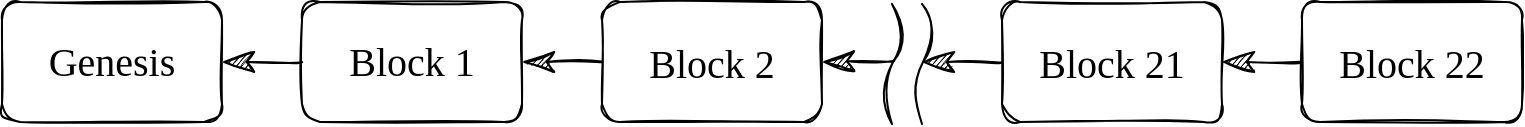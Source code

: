 <mxfile version="20.2.3" type="github" pages="5">
  <diagram id="f2ciFOSB5QWkLeRYvo7Q" name="block_chain">
    <mxGraphModel dx="2062" dy="1091" grid="1" gridSize="10" guides="1" tooltips="1" connect="1" arrows="1" fold="1" page="1" pageScale="1" pageWidth="850" pageHeight="1100" math="0" shadow="0">
      <root>
        <mxCell id="0" />
        <mxCell id="1" parent="0" />
        <mxCell id="VLHIMrBtYk3J3vSGHkTV-1" value="&lt;font data-font-src=&quot;https://fonts.googleapis.com/css?family=Gloria+Hallelujah&quot; face=&quot;Gloria Hallelujah&quot;&gt;Genesis&lt;/font&gt;" style="rounded=1;whiteSpace=wrap;html=1;sketch=1;hachureGap=4;fontFamily=Architects Daughter;fontSource=https%3A%2F%2Ffonts.googleapis.com%2Fcss%3Ffamily%3DArchitects%2BDaughter;fontSize=20;" parent="1" vertex="1">
          <mxGeometry x="40" y="80" width="110" height="60" as="geometry" />
        </mxCell>
        <mxCell id="VLHIMrBtYk3J3vSGHkTV-3" value="&lt;font data-font-src=&quot;https://fonts.googleapis.com/css?family=Gloria+Hallelujah&quot; face=&quot;Gloria Hallelujah&quot;&gt;Block 1&lt;/font&gt;" style="rounded=1;whiteSpace=wrap;html=1;sketch=1;hachureGap=4;fontFamily=Architects Daughter;fontSource=https%3A%2F%2Ffonts.googleapis.com%2Fcss%3Ffamily%3DArchitects%2BDaughter;fontSize=20;" parent="1" vertex="1">
          <mxGeometry x="190" y="80" width="110" height="60" as="geometry" />
        </mxCell>
        <mxCell id="VLHIMrBtYk3J3vSGHkTV-4" value="Block 2" style="rounded=1;whiteSpace=wrap;html=1;sketch=1;hachureGap=4;fontFamily=Gloria Hallelujah;fontSource=https%3A%2F%2Ffonts.googleapis.com%2Fcss%3Ffamily%3DGloria%2BHallelujah;fontSize=20;" parent="1" vertex="1">
          <mxGeometry x="340" y="80" width="110" height="60" as="geometry" />
        </mxCell>
        <mxCell id="VLHIMrBtYk3J3vSGHkTV-5" value="Block 21" style="rounded=1;whiteSpace=wrap;html=1;sketch=1;hachureGap=4;fontFamily=Gloria Hallelujah;fontSource=https%3A%2F%2Ffonts.googleapis.com%2Fcss%3Ffamily%3DGloria%2BHallelujah;fontSize=20;" parent="1" vertex="1">
          <mxGeometry x="540" y="80" width="110" height="60" as="geometry" />
        </mxCell>
        <mxCell id="VLHIMrBtYk3J3vSGHkTV-6" value="Block 22" style="rounded=1;whiteSpace=wrap;html=1;sketch=1;hachureGap=4;fontFamily=Gloria Hallelujah;fontSource=https%3A%2F%2Ffonts.googleapis.com%2Fcss%3Ffamily%3DGloria%2BHallelujah;fontSize=20;" parent="1" vertex="1">
          <mxGeometry x="690" y="80" width="110" height="60" as="geometry" />
        </mxCell>
        <mxCell id="VLHIMrBtYk3J3vSGHkTV-7" value="" style="endArrow=classicThin;html=1;sketch=1;hachureGap=2;fontFamily=Gloria Hallelujah;fontSource=https%3A%2F%2Ffonts.googleapis.com%2Fcss%3Ffamily%3DGloria%2BHallelujah;fontSize=16;startSize=14;endSize=14;sourcePerimeterSpacing=8;targetPerimeterSpacing=8;entryX=1;entryY=0.5;entryDx=0;entryDy=0;exitX=0;exitY=0.5;exitDx=0;exitDy=0;endFill=1;curved=1;strokeColor=default;metaEdit=0;disableMultiStroke=0;startFill=1;" parent="1" source="VLHIMrBtYk3J3vSGHkTV-3" target="VLHIMrBtYk3J3vSGHkTV-1" edge="1">
          <mxGeometry width="50" height="50" relative="1" as="geometry">
            <mxPoint x="400" y="590" as="sourcePoint" />
            <mxPoint x="450" y="540" as="targetPoint" />
          </mxGeometry>
        </mxCell>
        <mxCell id="NPRbbqzTrsGP8xS9bHB--1" value="" style="endArrow=classicThin;html=1;sketch=1;hachureGap=2;fontFamily=Gloria Hallelujah;fontSource=https%3A%2F%2Ffonts.googleapis.com%2Fcss%3Ffamily%3DGloria%2BHallelujah;fontSize=16;startSize=14;endSize=14;sourcePerimeterSpacing=8;targetPerimeterSpacing=8;entryX=1;entryY=0.5;entryDx=0;entryDy=0;exitX=0;exitY=0.5;exitDx=0;exitDy=0;endFill=1;curved=1;strokeColor=default;metaEdit=0;disableMultiStroke=0;startFill=1;" parent="1" source="VLHIMrBtYk3J3vSGHkTV-4" target="VLHIMrBtYk3J3vSGHkTV-3" edge="1">
          <mxGeometry width="50" height="50" relative="1" as="geometry">
            <mxPoint x="200" y="120" as="sourcePoint" />
            <mxPoint x="160" y="120" as="targetPoint" />
          </mxGeometry>
        </mxCell>
        <mxCell id="NPRbbqzTrsGP8xS9bHB--2" value="" style="endArrow=classicThin;html=1;sketch=1;hachureGap=2;fontFamily=Gloria Hallelujah;fontSource=https%3A%2F%2Ffonts.googleapis.com%2Fcss%3Ffamily%3DGloria%2BHallelujah;fontSize=16;startSize=14;endSize=14;sourcePerimeterSpacing=8;targetPerimeterSpacing=8;entryX=1;entryY=0.5;entryDx=0;entryDy=0;endFill=1;curved=1;strokeColor=default;metaEdit=0;disableMultiStroke=0;startFill=1;" parent="1" target="VLHIMrBtYk3J3vSGHkTV-4" edge="1">
          <mxGeometry width="50" height="50" relative="1" as="geometry">
            <mxPoint x="486" y="109" as="sourcePoint" />
            <mxPoint x="170" y="130" as="targetPoint" />
          </mxGeometry>
        </mxCell>
        <mxCell id="NPRbbqzTrsGP8xS9bHB--3" value="" style="endArrow=classicThin;html=1;sketch=1;hachureGap=2;fontFamily=Gloria Hallelujah;fontSource=https%3A%2F%2Ffonts.googleapis.com%2Fcss%3Ffamily%3DGloria%2BHallelujah;fontSize=16;startSize=14;endSize=14;sourcePerimeterSpacing=8;targetPerimeterSpacing=8;entryX=1;entryY=0.5;entryDx=0;entryDy=0;exitX=0;exitY=0.5;exitDx=0;exitDy=0;endFill=1;curved=1;strokeColor=default;metaEdit=0;disableMultiStroke=0;startFill=1;" parent="1" source="VLHIMrBtYk3J3vSGHkTV-6" target="VLHIMrBtYk3J3vSGHkTV-5" edge="1">
          <mxGeometry width="50" height="50" relative="1" as="geometry">
            <mxPoint x="220" y="140" as="sourcePoint" />
            <mxPoint x="180" y="140" as="targetPoint" />
          </mxGeometry>
        </mxCell>
        <mxCell id="NPRbbqzTrsGP8xS9bHB--4" value="" style="endArrow=classicThin;html=1;sketch=1;hachureGap=2;fontFamily=Gloria Hallelujah;fontSource=https%3A%2F%2Ffonts.googleapis.com%2Fcss%3Ffamily%3DGloria%2BHallelujah;fontSize=16;startSize=14;endSize=14;sourcePerimeterSpacing=8;targetPerimeterSpacing=8;endFill=1;curved=1;strokeColor=default;metaEdit=0;disableMultiStroke=0;startFill=1;exitX=0;exitY=0.5;exitDx=0;exitDy=0;" parent="1" source="VLHIMrBtYk3J3vSGHkTV-5" edge="1">
          <mxGeometry width="50" height="50" relative="1" as="geometry">
            <mxPoint x="490" y="120" as="sourcePoint" />
            <mxPoint x="500" y="110" as="targetPoint" />
          </mxGeometry>
        </mxCell>
        <mxCell id="NPRbbqzTrsGP8xS9bHB--8" value="" style="endArrow=none;html=1;sketch=1;hachureGap=4;jiggle=1;disableMultiStroke=0;fontFamily=Gloria Hallelujah;fontSource=https%3A%2F%2Ffonts.googleapis.com%2Fcss%3Ffamily%3DGloria%2BHallelujah;fontSize=16;sourcePerimeterSpacing=8;targetPerimeterSpacing=8;strokeColor=default;strokeWidth=1;curved=1;" parent="1" edge="1">
          <mxGeometry width="50" height="50" relative="1" as="geometry">
            <mxPoint x="485" y="141" as="sourcePoint" />
            <mxPoint x="485" y="81" as="targetPoint" />
            <Array as="points">
              <mxPoint x="478" y="125" />
              <mxPoint x="493" y="95" />
            </Array>
          </mxGeometry>
        </mxCell>
        <mxCell id="NPRbbqzTrsGP8xS9bHB--9" value="" style="endArrow=none;html=1;sketch=1;hachureGap=4;jiggle=1;disableMultiStroke=0;fontFamily=Gloria Hallelujah;fontSource=https%3A%2F%2Ffonts.googleapis.com%2Fcss%3Ffamily%3DGloria%2BHallelujah;fontSize=16;sourcePerimeterSpacing=8;targetPerimeterSpacing=8;strokeColor=default;strokeWidth=1;curved=1;" parent="1" edge="1">
          <mxGeometry width="50" height="50" relative="1" as="geometry">
            <mxPoint x="500" y="141" as="sourcePoint" />
            <mxPoint x="500" y="81" as="targetPoint" />
            <Array as="points">
              <mxPoint x="493" y="125" />
              <mxPoint x="508" y="95" />
            </Array>
          </mxGeometry>
        </mxCell>
      </root>
    </mxGraphModel>
  </diagram>
  <diagram id="1heqYugbOR7fx1SHDa8x" name="block_tree">
    <mxGraphModel dx="2062" dy="1091" grid="1" gridSize="10" guides="1" tooltips="1" connect="1" arrows="1" fold="1" page="1" pageScale="1" pageWidth="850" pageHeight="1100" math="0" shadow="0">
      <root>
        <mxCell id="0" />
        <mxCell id="1" parent="0" />
        <mxCell id="9dDPcx8fG81m2TWgUdLZ-1" value="&lt;font data-font-src=&quot;https://fonts.googleapis.com/css?family=Gloria+Hallelujah&quot; face=&quot;Gloria Hallelujah&quot;&gt;Block A&lt;br&gt;&lt;/font&gt;" style="rounded=1;whiteSpace=wrap;html=1;sketch=1;hachureGap=4;fontFamily=Architects Daughter;fontSource=https%3A%2F%2Ffonts.googleapis.com%2Fcss%3Ffamily%3DArchitects%2BDaughter;fontSize=20;" parent="1" vertex="1">
          <mxGeometry x="80" y="170" width="110" height="60" as="geometry" />
        </mxCell>
        <mxCell id="9dDPcx8fG81m2TWgUdLZ-2" value="&lt;font data-font-src=&quot;https://fonts.googleapis.com/css?family=Gloria+Hallelujah&quot; face=&quot;Gloria Hallelujah&quot;&gt;Block B&lt;br&gt;&lt;/font&gt;" style="rounded=1;whiteSpace=wrap;html=1;sketch=1;hachureGap=4;fontFamily=Architects Daughter;fontSource=https%3A%2F%2Ffonts.googleapis.com%2Fcss%3Ffamily%3DArchitects%2BDaughter;fontSize=20;" parent="1" vertex="1">
          <mxGeometry x="230" y="241" width="110" height="60" as="geometry" />
        </mxCell>
        <mxCell id="9dDPcx8fG81m2TWgUdLZ-3" value="&lt;font data-font-src=&quot;https://fonts.googleapis.com/css?family=Gloria+Hallelujah&quot; face=&quot;Gloria Hallelujah&quot;&gt;Block C&lt;/font&gt;" style="rounded=1;whiteSpace=wrap;html=1;sketch=1;hachureGap=4;fontFamily=Architects Daughter;fontSource=https%3A%2F%2Ffonts.googleapis.com%2Fcss%3Ffamily%3DArchitects%2BDaughter;fontSize=20;" parent="1" vertex="1">
          <mxGeometry x="380" y="110" width="110" height="60" as="geometry" />
        </mxCell>
        <mxCell id="9dDPcx8fG81m2TWgUdLZ-4" value="&lt;font data-font-src=&quot;https://fonts.googleapis.com/css?family=Gloria+Hallelujah&quot; face=&quot;Gloria Hallelujah&quot;&gt;Block D&lt;br&gt;&lt;/font&gt;" style="rounded=1;whiteSpace=wrap;html=1;sketch=1;hachureGap=4;fontFamily=Architects Daughter;fontSource=https%3A%2F%2Ffonts.googleapis.com%2Fcss%3Ffamily%3DArchitects%2BDaughter;fontSize=20;" parent="1" vertex="1">
          <mxGeometry x="530" y="200" width="110" height="60" as="geometry" />
        </mxCell>
        <mxCell id="9dDPcx8fG81m2TWgUdLZ-5" value="&lt;font data-font-src=&quot;https://fonts.googleapis.com/css?family=Gloria+Hallelujah&quot; face=&quot;Gloria Hallelujah&quot;&gt;Block E&lt;br&gt;&lt;/font&gt;" style="rounded=1;whiteSpace=wrap;html=1;sketch=1;hachureGap=4;fontFamily=Architects Daughter;fontSource=https%3A%2F%2Ffonts.googleapis.com%2Fcss%3Ffamily%3DArchitects%2BDaughter;fontSize=20;" parent="1" vertex="1">
          <mxGeometry x="680" y="290" width="110" height="60" as="geometry" />
        </mxCell>
        <mxCell id="nmfGZcjmUFGCk838QM5b-1" value="" style="endArrow=classicThin;html=1;sketch=1;hachureGap=2;fontFamily=Gloria Hallelujah;fontSource=https%3A%2F%2Ffonts.googleapis.com%2Fcss%3Ffamily%3DGloria%2BHallelujah;fontSize=16;startSize=14;endSize=14;sourcePerimeterSpacing=8;targetPerimeterSpacing=8;entryX=1;entryY=0.5;entryDx=0;entryDy=0;exitX=0;exitY=0.5;exitDx=0;exitDy=0;endFill=1;curved=1;strokeColor=default;metaEdit=0;disableMultiStroke=0;startFill=1;" parent="1" source="9dDPcx8fG81m2TWgUdLZ-3" target="9dDPcx8fG81m2TWgUdLZ-1" edge="1">
          <mxGeometry width="50" height="50" relative="1" as="geometry">
            <mxPoint x="190" y="110" as="sourcePoint" />
            <mxPoint x="150" y="110" as="targetPoint" />
          </mxGeometry>
        </mxCell>
        <mxCell id="nmfGZcjmUFGCk838QM5b-2" value="" style="endArrow=classicThin;html=1;sketch=1;hachureGap=2;fontFamily=Gloria Hallelujah;fontSource=https%3A%2F%2Ffonts.googleapis.com%2Fcss%3Ffamily%3DGloria%2BHallelujah;fontSize=16;startSize=14;endSize=14;sourcePerimeterSpacing=8;targetPerimeterSpacing=8;entryX=1;entryY=0.5;entryDx=0;entryDy=0;exitX=0;exitY=0.5;exitDx=0;exitDy=0;endFill=1;curved=1;strokeColor=default;metaEdit=0;disableMultiStroke=0;startFill=1;" parent="1" source="9dDPcx8fG81m2TWgUdLZ-2" target="9dDPcx8fG81m2TWgUdLZ-1" edge="1">
          <mxGeometry width="50" height="50" relative="1" as="geometry">
            <mxPoint x="390" y="150" as="sourcePoint" />
            <mxPoint x="200" y="210" as="targetPoint" />
          </mxGeometry>
        </mxCell>
        <mxCell id="nmfGZcjmUFGCk838QM5b-3" value="" style="endArrow=classicThin;html=1;sketch=1;hachureGap=2;fontFamily=Gloria Hallelujah;fontSource=https%3A%2F%2Ffonts.googleapis.com%2Fcss%3Ffamily%3DGloria%2BHallelujah;fontSize=16;startSize=14;endSize=14;sourcePerimeterSpacing=8;targetPerimeterSpacing=8;entryX=1;entryY=0.5;entryDx=0;entryDy=0;exitX=0;exitY=0.5;exitDx=0;exitDy=0;endFill=1;curved=1;strokeColor=default;metaEdit=0;disableMultiStroke=0;startFill=1;" parent="1" source="9dDPcx8fG81m2TWgUdLZ-4" target="9dDPcx8fG81m2TWgUdLZ-2" edge="1">
          <mxGeometry width="50" height="50" relative="1" as="geometry">
            <mxPoint x="240" y="281" as="sourcePoint" />
            <mxPoint x="200" y="210" as="targetPoint" />
          </mxGeometry>
        </mxCell>
        <mxCell id="nmfGZcjmUFGCk838QM5b-4" value="" style="endArrow=classicThin;html=1;sketch=1;hachureGap=2;fontFamily=Gloria Hallelujah;fontSource=https%3A%2F%2Ffonts.googleapis.com%2Fcss%3Ffamily%3DGloria%2BHallelujah;fontSize=16;startSize=14;endSize=14;sourcePerimeterSpacing=8;targetPerimeterSpacing=8;exitX=0;exitY=0.5;exitDx=0;exitDy=0;endFill=1;curved=1;strokeColor=default;metaEdit=0;disableMultiStroke=0;startFill=1;" parent="1" source="9dDPcx8fG81m2TWgUdLZ-5" edge="1">
          <mxGeometry width="50" height="50" relative="1" as="geometry">
            <mxPoint x="250" y="291" as="sourcePoint" />
            <mxPoint x="340" y="270" as="targetPoint" />
          </mxGeometry>
        </mxCell>
        <mxCell id="nmfGZcjmUFGCk838QM5b-5" value="&lt;font data-font-src=&quot;https://fonts.googleapis.com/css?family=Gloria+Hallelujah&quot; face=&quot;Gloria Hallelujah&quot;&gt;Block F&lt;br&gt;&lt;/font&gt;" style="rounded=1;whiteSpace=wrap;html=1;sketch=1;hachureGap=4;fontFamily=Architects Daughter;fontSource=https%3A%2F%2Ffonts.googleapis.com%2Fcss%3Ffamily%3DArchitects%2BDaughter;fontSize=20;" parent="1" vertex="1">
          <mxGeometry x="830" y="200" width="110" height="60" as="geometry" />
        </mxCell>
        <mxCell id="nmfGZcjmUFGCk838QM5b-6" value="" style="endArrow=classicThin;html=1;sketch=1;hachureGap=2;fontFamily=Gloria Hallelujah;fontSource=https%3A%2F%2Ffonts.googleapis.com%2Fcss%3Ffamily%3DGloria%2BHallelujah;fontSize=16;startSize=14;endSize=14;sourcePerimeterSpacing=8;targetPerimeterSpacing=8;entryX=1;entryY=0.5;entryDx=0;entryDy=0;exitX=0;exitY=0.5;exitDx=0;exitDy=0;endFill=1;curved=1;strokeColor=default;metaEdit=0;disableMultiStroke=0;startFill=1;" parent="1" source="nmfGZcjmUFGCk838QM5b-5" target="9dDPcx8fG81m2TWgUdLZ-4" edge="1">
          <mxGeometry width="50" height="50" relative="1" as="geometry">
            <mxPoint x="540" y="240" as="sourcePoint" />
            <mxPoint x="350" y="281" as="targetPoint" />
          </mxGeometry>
        </mxCell>
      </root>
    </mxGraphModel>
  </diagram>
  <diagram name="block_tree_resolved" id="tsNsh56INHrrU9oGqfnp">
    <mxGraphModel dx="2062" dy="1091" grid="1" gridSize="10" guides="1" tooltips="1" connect="1" arrows="1" fold="1" page="1" pageScale="1" pageWidth="850" pageHeight="1100" math="0" shadow="0">
      <root>
        <mxCell id="PgmLvf2wmEe-h0lJ6J2Q-0" />
        <mxCell id="PgmLvf2wmEe-h0lJ6J2Q-1" parent="PgmLvf2wmEe-h0lJ6J2Q-0" />
        <mxCell id="PgmLvf2wmEe-h0lJ6J2Q-2" value="&lt;font data-font-src=&quot;https://fonts.googleapis.com/css?family=Gloria+Hallelujah&quot; face=&quot;Gloria Hallelujah&quot;&gt;Block A&lt;br&gt;&lt;/font&gt;" style="rounded=1;whiteSpace=wrap;html=1;sketch=1;hachureGap=4;fontFamily=Architects Daughter;fontSource=https%3A%2F%2Ffonts.googleapis.com%2Fcss%3Ffamily%3DArchitects%2BDaughter;fontSize=20;fillColor=#000000;" parent="PgmLvf2wmEe-h0lJ6J2Q-1" vertex="1">
          <mxGeometry x="80" y="170" width="110" height="60" as="geometry" />
        </mxCell>
        <mxCell id="PgmLvf2wmEe-h0lJ6J2Q-3" value="&lt;font data-font-src=&quot;https://fonts.googleapis.com/css?family=Gloria+Hallelujah&quot; face=&quot;Gloria Hallelujah&quot;&gt;Block B&lt;br&gt;&lt;/font&gt;" style="rounded=1;whiteSpace=wrap;html=1;sketch=1;hachureGap=4;fontFamily=Architects Daughter;fontSource=https%3A%2F%2Ffonts.googleapis.com%2Fcss%3Ffamily%3DArchitects%2BDaughter;fontSize=20;fillColor=#000000;fillStyle=hachure;" parent="PgmLvf2wmEe-h0lJ6J2Q-1" vertex="1">
          <mxGeometry x="230" y="241" width="110" height="60" as="geometry" />
        </mxCell>
        <mxCell id="PgmLvf2wmEe-h0lJ6J2Q-4" value="&lt;font data-font-src=&quot;https://fonts.googleapis.com/css?family=Gloria+Hallelujah&quot; face=&quot;Gloria Hallelujah&quot;&gt;Block C&lt;/font&gt;" style="rounded=1;whiteSpace=wrap;html=1;sketch=1;hachureGap=4;fontFamily=Architects Daughter;fontSource=https%3A%2F%2Ffonts.googleapis.com%2Fcss%3Ffamily%3DArchitects%2BDaughter;fontSize=20;dashed=1;" parent="PgmLvf2wmEe-h0lJ6J2Q-1" vertex="1">
          <mxGeometry x="380" y="110" width="110" height="60" as="geometry" />
        </mxCell>
        <mxCell id="PgmLvf2wmEe-h0lJ6J2Q-5" value="&lt;font data-font-src=&quot;https://fonts.googleapis.com/css?family=Gloria+Hallelujah&quot; face=&quot;Gloria Hallelujah&quot;&gt;Block D&lt;br&gt;&lt;/font&gt;" style="rounded=1;whiteSpace=wrap;html=1;sketch=1;hachureGap=4;fontFamily=Architects Daughter;fontSource=https%3A%2F%2Ffonts.googleapis.com%2Fcss%3Ffamily%3DArchitects%2BDaughter;fontSize=20;fillColor=#000000;fillStyle=hachure;" parent="PgmLvf2wmEe-h0lJ6J2Q-1" vertex="1">
          <mxGeometry x="530" y="200" width="110" height="60" as="geometry" />
        </mxCell>
        <mxCell id="PgmLvf2wmEe-h0lJ6J2Q-6" value="&lt;font data-font-src=&quot;https://fonts.googleapis.com/css?family=Gloria+Hallelujah&quot; face=&quot;Gloria Hallelujah&quot;&gt;Block E&lt;br&gt;&lt;/font&gt;" style="rounded=1;whiteSpace=wrap;html=1;sketch=1;hachureGap=4;fontFamily=Architects Daughter;fontSource=https%3A%2F%2Ffonts.googleapis.com%2Fcss%3Ffamily%3DArchitects%2BDaughter;fontSize=20;dashed=1;" parent="PgmLvf2wmEe-h0lJ6J2Q-1" vertex="1">
          <mxGeometry x="680" y="290" width="110" height="60" as="geometry" />
        </mxCell>
        <mxCell id="PgmLvf2wmEe-h0lJ6J2Q-7" value="" style="endArrow=classicThin;html=1;sketch=1;hachureGap=2;fontFamily=Gloria Hallelujah;fontSource=https%3A%2F%2Ffonts.googleapis.com%2Fcss%3Ffamily%3DGloria%2BHallelujah;fontSize=16;startSize=14;endSize=14;sourcePerimeterSpacing=8;targetPerimeterSpacing=8;entryX=1;entryY=0.5;entryDx=0;entryDy=0;exitX=0;exitY=0.5;exitDx=0;exitDy=0;endFill=1;curved=1;strokeColor=default;metaEdit=0;disableMultiStroke=0;startFill=1;dashed=1;" parent="PgmLvf2wmEe-h0lJ6J2Q-1" source="PgmLvf2wmEe-h0lJ6J2Q-4" target="PgmLvf2wmEe-h0lJ6J2Q-2" edge="1">
          <mxGeometry width="50" height="50" relative="1" as="geometry">
            <mxPoint x="190" y="110" as="sourcePoint" />
            <mxPoint x="150" y="110" as="targetPoint" />
          </mxGeometry>
        </mxCell>
        <mxCell id="PgmLvf2wmEe-h0lJ6J2Q-8" value="" style="endArrow=classicThin;html=1;sketch=1;hachureGap=2;fontFamily=Gloria Hallelujah;fontSource=https%3A%2F%2Ffonts.googleapis.com%2Fcss%3Ffamily%3DGloria%2BHallelujah;fontSize=16;startSize=14;endSize=14;sourcePerimeterSpacing=8;targetPerimeterSpacing=8;entryX=1;entryY=0.5;entryDx=0;entryDy=0;exitX=0;exitY=0.5;exitDx=0;exitDy=0;endFill=1;curved=1;strokeColor=default;metaEdit=0;disableMultiStroke=0;startFill=1;" parent="PgmLvf2wmEe-h0lJ6J2Q-1" source="PgmLvf2wmEe-h0lJ6J2Q-3" target="PgmLvf2wmEe-h0lJ6J2Q-2" edge="1">
          <mxGeometry width="50" height="50" relative="1" as="geometry">
            <mxPoint x="390" y="150" as="sourcePoint" />
            <mxPoint x="200" y="210" as="targetPoint" />
          </mxGeometry>
        </mxCell>
        <mxCell id="PgmLvf2wmEe-h0lJ6J2Q-9" value="" style="endArrow=classicThin;html=1;sketch=1;hachureGap=2;fontFamily=Gloria Hallelujah;fontSource=https%3A%2F%2Ffonts.googleapis.com%2Fcss%3Ffamily%3DGloria%2BHallelujah;fontSize=16;startSize=14;endSize=14;sourcePerimeterSpacing=8;targetPerimeterSpacing=8;entryX=1;entryY=0.5;entryDx=0;entryDy=0;exitX=0;exitY=0.5;exitDx=0;exitDy=0;endFill=1;curved=1;strokeColor=default;metaEdit=0;disableMultiStroke=0;startFill=1;" parent="PgmLvf2wmEe-h0lJ6J2Q-1" source="PgmLvf2wmEe-h0lJ6J2Q-5" target="PgmLvf2wmEe-h0lJ6J2Q-3" edge="1">
          <mxGeometry width="50" height="50" relative="1" as="geometry">
            <mxPoint x="240" y="281" as="sourcePoint" />
            <mxPoint x="200" y="210" as="targetPoint" />
          </mxGeometry>
        </mxCell>
        <mxCell id="PgmLvf2wmEe-h0lJ6J2Q-10" value="" style="endArrow=classicThin;html=1;sketch=1;hachureGap=2;fontFamily=Gloria Hallelujah;fontSource=https%3A%2F%2Ffonts.googleapis.com%2Fcss%3Ffamily%3DGloria%2BHallelujah;fontSize=16;startSize=14;endSize=14;sourcePerimeterSpacing=8;targetPerimeterSpacing=8;exitX=0;exitY=0.5;exitDx=0;exitDy=0;endFill=1;curved=1;strokeColor=default;metaEdit=0;disableMultiStroke=0;startFill=1;dashed=1;" parent="PgmLvf2wmEe-h0lJ6J2Q-1" source="PgmLvf2wmEe-h0lJ6J2Q-6" edge="1">
          <mxGeometry width="50" height="50" relative="1" as="geometry">
            <mxPoint x="250" y="291" as="sourcePoint" />
            <mxPoint x="340" y="270" as="targetPoint" />
          </mxGeometry>
        </mxCell>
        <mxCell id="PgmLvf2wmEe-h0lJ6J2Q-11" value="&lt;font data-font-src=&quot;https://fonts.googleapis.com/css?family=Gloria+Hallelujah&quot; face=&quot;Gloria Hallelujah&quot;&gt;Block F&lt;br&gt;&lt;/font&gt;" style="rounded=1;whiteSpace=wrap;html=1;sketch=1;hachureGap=4;fontFamily=Architects Daughter;fontSource=https%3A%2F%2Ffonts.googleapis.com%2Fcss%3Ffamily%3DArchitects%2BDaughter;fontSize=20;fillColor=#000000;fillStyle=hachure;" parent="PgmLvf2wmEe-h0lJ6J2Q-1" vertex="1">
          <mxGeometry x="830" y="200" width="110" height="60" as="geometry" />
        </mxCell>
        <mxCell id="PgmLvf2wmEe-h0lJ6J2Q-12" value="" style="endArrow=classicThin;html=1;sketch=1;hachureGap=2;fontFamily=Gloria Hallelujah;fontSource=https%3A%2F%2Ffonts.googleapis.com%2Fcss%3Ffamily%3DGloria%2BHallelujah;fontSize=16;startSize=14;endSize=14;sourcePerimeterSpacing=8;targetPerimeterSpacing=8;entryX=1;entryY=0.5;entryDx=0;entryDy=0;exitX=0;exitY=0.5;exitDx=0;exitDy=0;endFill=1;curved=1;strokeColor=default;metaEdit=0;disableMultiStroke=0;startFill=1;" parent="PgmLvf2wmEe-h0lJ6J2Q-1" source="PgmLvf2wmEe-h0lJ6J2Q-11" target="PgmLvf2wmEe-h0lJ6J2Q-5" edge="1">
          <mxGeometry width="50" height="50" relative="1" as="geometry">
            <mxPoint x="540" y="240" as="sourcePoint" />
            <mxPoint x="350" y="281" as="targetPoint" />
          </mxGeometry>
        </mxCell>
        <mxCell id="0ZdUYTIzbsZaXdyXQfFS-0" value="Head block" style="text;html=1;strokeColor=none;fillColor=none;align=center;verticalAlign=middle;whiteSpace=wrap;rounded=0;dashed=1;sketch=1;hachureGap=4;fillStyle=hachure;fontFamily=Gloria Hallelujah;fontSource=https%3A%2F%2Ffonts.googleapis.com%2Fcss%3Ffamily%3DGloria%2BHallelujah;fontSize=20;" parent="PgmLvf2wmEe-h0lJ6J2Q-1" vertex="1">
          <mxGeometry x="822.5" y="164" width="125" height="30" as="geometry" />
        </mxCell>
      </root>
    </mxGraphModel>
  </diagram>
  <diagram id="NJaGgVnQg7r9FIgEdA3C" name="partition">
    <mxGraphModel dx="2062" dy="1091" grid="1" gridSize="10" guides="1" tooltips="1" connect="1" arrows="1" fold="1" page="1" pageScale="1" pageWidth="850" pageHeight="1100" math="0" shadow="0">
      <root>
        <mxCell id="0" />
        <mxCell id="1" parent="0" />
        <mxCell id="_HJAgRzO269z1ja4Z7QZ-2" value="" style="shape=umlActor;verticalLabelPosition=bottom;verticalAlign=top;html=1;outlineConnect=0;sketch=1;" parent="1" vertex="1">
          <mxGeometry x="228" y="110" width="35" height="70" as="geometry" />
        </mxCell>
        <mxCell id="_HJAgRzO269z1ja4Z7QZ-3" value="" style="shape=umlActor;verticalLabelPosition=bottom;verticalAlign=top;html=1;outlineConnect=0;sketch=1;" parent="1" vertex="1">
          <mxGeometry x="310" y="150" width="35" height="70" as="geometry" />
        </mxCell>
        <mxCell id="_HJAgRzO269z1ja4Z7QZ-4" value="" style="shape=umlActor;verticalLabelPosition=bottom;verticalAlign=top;html=1;outlineConnect=0;sketch=1;" parent="1" vertex="1">
          <mxGeometry x="150" y="200" width="35" height="70" as="geometry" />
        </mxCell>
        <mxCell id="_HJAgRzO269z1ja4Z7QZ-5" value="" style="shape=umlActor;verticalLabelPosition=bottom;verticalAlign=top;html=1;outlineConnect=0;sketch=1;" parent="1" vertex="1">
          <mxGeometry x="220" y="260" width="35" height="70" as="geometry" />
        </mxCell>
        <mxCell id="_HJAgRzO269z1ja4Z7QZ-6" value="" style="shape=umlActor;verticalLabelPosition=bottom;verticalAlign=top;html=1;outlineConnect=0;sketch=1;" parent="1" vertex="1">
          <mxGeometry x="300" y="270" width="35" height="70" as="geometry" />
        </mxCell>
        <mxCell id="_HJAgRzO269z1ja4Z7QZ-7" value="" style="shape=umlActor;verticalLabelPosition=bottom;verticalAlign=top;html=1;outlineConnect=0;sketch=1;" parent="1" vertex="1">
          <mxGeometry x="404" y="120" width="35" height="70" as="geometry" />
        </mxCell>
        <mxCell id="_HJAgRzO269z1ja4Z7QZ-8" value="" style="shape=umlActor;verticalLabelPosition=bottom;verticalAlign=top;html=1;outlineConnect=0;sketch=1;" parent="1" vertex="1">
          <mxGeometry x="511" y="140" width="35" height="70" as="geometry" />
        </mxCell>
        <mxCell id="_HJAgRzO269z1ja4Z7QZ-9" value="" style="shape=umlActor;verticalLabelPosition=bottom;verticalAlign=top;html=1;outlineConnect=0;sketch=1;" parent="1" vertex="1">
          <mxGeometry x="396" y="260" width="35" height="70" as="geometry" />
        </mxCell>
        <mxCell id="_HJAgRzO269z1ja4Z7QZ-10" value="" style="shape=umlActor;verticalLabelPosition=bottom;verticalAlign=top;html=1;outlineConnect=0;sketch=1;" parent="1" vertex="1">
          <mxGeometry x="496" y="240" width="35" height="70" as="geometry" />
        </mxCell>
        <mxCell id="_HJAgRzO269z1ja4Z7QZ-14" value="" style="endArrow=classic;startArrow=classic;html=1;rounded=0;entryX=0;entryY=0.333;entryDx=0;entryDy=0;entryPerimeter=0;sketch=1;" parent="1" target="_HJAgRzO269z1ja4Z7QZ-3" edge="1">
          <mxGeometry width="50" height="50" relative="1" as="geometry">
            <mxPoint x="250" y="250" as="sourcePoint" />
            <mxPoint x="450" y="540" as="targetPoint" />
          </mxGeometry>
        </mxCell>
        <mxCell id="_HJAgRzO269z1ja4Z7QZ-19" value="" style="endArrow=classic;startArrow=classic;html=1;rounded=0;sketch=1;" parent="1" edge="1">
          <mxGeometry width="50" height="50" relative="1" as="geometry">
            <mxPoint x="300" y="160" as="sourcePoint" />
            <mxPoint x="190" y="200" as="targetPoint" />
          </mxGeometry>
        </mxCell>
        <mxCell id="_HJAgRzO269z1ja4Z7QZ-20" value="" style="endArrow=classic;startArrow=classic;html=1;rounded=0;sketch=1;" parent="1" edge="1">
          <mxGeometry width="50" height="50" relative="1" as="geometry">
            <mxPoint x="260" y="270" as="sourcePoint" />
            <mxPoint x="300" y="280" as="targetPoint" />
          </mxGeometry>
        </mxCell>
        <mxCell id="_HJAgRzO269z1ja4Z7QZ-21" value="" style="endArrow=classic;startArrow=classic;html=1;rounded=0;sketch=1;" parent="1" edge="1">
          <mxGeometry width="50" height="50" relative="1" as="geometry">
            <mxPoint x="180" y="210" as="sourcePoint" />
            <mxPoint x="220" y="260" as="targetPoint" />
          </mxGeometry>
        </mxCell>
        <mxCell id="_HJAgRzO269z1ja4Z7QZ-22" value="" style="endArrow=classic;startArrow=classic;html=1;rounded=0;sketch=1;" parent="1" edge="1">
          <mxGeometry width="50" height="50" relative="1" as="geometry">
            <mxPoint x="260" y="120" as="sourcePoint" />
            <mxPoint x="310" y="150" as="targetPoint" />
          </mxGeometry>
        </mxCell>
        <mxCell id="_HJAgRzO269z1ja4Z7QZ-24" value="" style="endArrow=classic;startArrow=classic;html=1;rounded=0;entryX=0.057;entryY=0.143;entryDx=0;entryDy=0;entryPerimeter=0;sketch=1;" parent="1" target="_HJAgRzO269z1ja4Z7QZ-2" edge="1">
          <mxGeometry width="50" height="50" relative="1" as="geometry">
            <mxPoint x="180" y="190" as="sourcePoint" />
            <mxPoint x="360" y="223.333" as="targetPoint" />
          </mxGeometry>
        </mxCell>
        <mxCell id="_HJAgRzO269z1ja4Z7QZ-25" value="" style="endArrow=classic;startArrow=classic;html=1;rounded=0;sketch=1;" parent="1" edge="1">
          <mxGeometry width="50" height="50" relative="1" as="geometry">
            <mxPoint x="432" y="266" as="sourcePoint" />
            <mxPoint x="496" y="250" as="targetPoint" />
          </mxGeometry>
        </mxCell>
        <mxCell id="_HJAgRzO269z1ja4Z7QZ-26" value="" style="endArrow=classic;startArrow=classic;html=1;rounded=0;sketch=1;" parent="1" edge="1">
          <mxGeometry width="50" height="50" relative="1" as="geometry">
            <mxPoint x="428" y="254" as="sourcePoint" />
            <mxPoint x="513" y="152" as="targetPoint" />
          </mxGeometry>
        </mxCell>
        <mxCell id="_HJAgRzO269z1ja4Z7QZ-27" value="" style="endArrow=classic;startArrow=classic;html=1;rounded=0;sketch=1;" parent="1" edge="1">
          <mxGeometry width="50" height="50" relative="1" as="geometry">
            <mxPoint x="503" y="237" as="sourcePoint" />
            <mxPoint x="516" y="161" as="targetPoint" />
          </mxGeometry>
        </mxCell>
        <mxCell id="_HJAgRzO269z1ja4Z7QZ-28" value="" style="endArrow=classic;startArrow=classic;html=1;rounded=0;sketch=1;" parent="1" edge="1">
          <mxGeometry width="50" height="50" relative="1" as="geometry">
            <mxPoint x="435" y="132" as="sourcePoint" />
            <mxPoint x="512" y="145" as="targetPoint" />
          </mxGeometry>
        </mxCell>
        <mxCell id="_HJAgRzO269z1ja4Z7QZ-29" value="&lt;font style=&quot;font-size: 24px;&quot; data-font-src=&quot;https://fonts.googleapis.com/css?family=Gloria+Hallelujah&quot; face=&quot;Gloria Hallelujah&quot;&gt;A&lt;/font&gt;" style="text;html=1;strokeColor=none;fillColor=none;align=center;verticalAlign=middle;whiteSpace=wrap;rounded=0;sketch=1;" parent="1" vertex="1">
          <mxGeometry x="137.5" y="300" width="60" height="30" as="geometry" />
        </mxCell>
        <mxCell id="_HJAgRzO269z1ja4Z7QZ-30" value="&lt;font data-font-src=&quot;https://fonts.googleapis.com/css?family=Gloria+Hallelujah&quot; style=&quot;font-size: 24px;&quot; face=&quot;Gloria Hallelujah&quot;&gt;B&lt;/font&gt;" style="text;html=1;strokeColor=none;fillColor=none;align=center;verticalAlign=middle;whiteSpace=wrap;rounded=0;sketch=1;" parent="1" vertex="1">
          <mxGeometry x="436" y="300" width="60" height="30" as="geometry" />
        </mxCell>
      </root>
    </mxGraphModel>
  </diagram>
  <diagram id="Yhyrekc2T5ZxLAi_g-uG" name="messages">
    <mxGraphModel dx="2062" dy="1091" grid="1" gridSize="10" guides="1" tooltips="1" connect="1" arrows="1" fold="1" page="1" pageScale="1" pageWidth="850" pageHeight="1100" math="0" shadow="0">
      <root>
        <mxCell id="0" />
        <mxCell id="1" parent="0" />
        <mxCell id="XtUsA7nuZUFyV0uhwQHY-1" value="" style="shape=umlActor;verticalLabelPosition=bottom;verticalAlign=top;html=1;outlineConnect=0;sketch=1;" vertex="1" parent="1">
          <mxGeometry x="370" y="150" width="50" height="100" as="geometry" />
        </mxCell>
        <mxCell id="7tBgsRe7ZBgyQxo0UYUK-4" value="" style="endArrow=classic;html=1;rounded=0;sketch=1;" edge="1" parent="1">
          <mxGeometry relative="1" as="geometry">
            <mxPoint x="240" y="227" as="sourcePoint" />
            <mxPoint x="360" y="210" as="targetPoint" />
          </mxGeometry>
        </mxCell>
        <mxCell id="7tBgsRe7ZBgyQxo0UYUK-5" value="&lt;font data-font-src=&quot;https://fonts.googleapis.com/css?family=Gloria+Hallelujah&quot; style=&quot;font-size: 20px;&quot; face=&quot;Gloria Hallelujah&quot;&gt;?&lt;/font&gt;" style="edgeLabel;resizable=0;html=1;align=center;verticalAlign=middle;sketch=1;" connectable="0" vertex="1" parent="7tBgsRe7ZBgyQxo0UYUK-4">
          <mxGeometry relative="1" as="geometry" />
        </mxCell>
        <mxCell id="7tBgsRe7ZBgyQxo0UYUK-6" value="" style="endArrow=classic;html=1;rounded=0;sketch=1;" edge="1" parent="1">
          <mxGeometry relative="1" as="geometry">
            <mxPoint x="230" y="187" as="sourcePoint" />
            <mxPoint x="350" y="197" as="targetPoint" />
          </mxGeometry>
        </mxCell>
        <mxCell id="7tBgsRe7ZBgyQxo0UYUK-7" value="&lt;font data-font-src=&quot;https://fonts.googleapis.com/css?family=Gloria+Hallelujah&quot; style=&quot;font-size: 20px;&quot; face=&quot;Gloria Hallelujah&quot;&gt;?&lt;/font&gt;" style="edgeLabel;resizable=0;html=1;align=center;verticalAlign=middle;sketch=1;" connectable="0" vertex="1" parent="7tBgsRe7ZBgyQxo0UYUK-6">
          <mxGeometry relative="1" as="geometry" />
        </mxCell>
        <mxCell id="7tBgsRe7ZBgyQxo0UYUK-8" value="" style="endArrow=classic;html=1;rounded=0;sketch=1;" edge="1" parent="1">
          <mxGeometry relative="1" as="geometry">
            <mxPoint x="240" y="157" as="sourcePoint" />
            <mxPoint x="350" y="177" as="targetPoint" />
          </mxGeometry>
        </mxCell>
        <mxCell id="7tBgsRe7ZBgyQxo0UYUK-9" value="&lt;font data-font-src=&quot;https://fonts.googleapis.com/css?family=Gloria+Hallelujah&quot; style=&quot;font-size: 20px;&quot; face=&quot;Gloria Hallelujah&quot;&gt;?&lt;/font&gt;" style="edgeLabel;resizable=0;html=1;align=center;verticalAlign=middle;sketch=1;" connectable="0" vertex="1" parent="7tBgsRe7ZBgyQxo0UYUK-8">
          <mxGeometry relative="1" as="geometry" />
        </mxCell>
        <mxCell id="7tBgsRe7ZBgyQxo0UYUK-10" value="" style="endArrow=classic;html=1;rounded=0;sketch=1;" edge="1" parent="1">
          <mxGeometry relative="1" as="geometry">
            <mxPoint x="540" y="140" as="sourcePoint" />
            <mxPoint x="430" y="160" as="targetPoint" />
          </mxGeometry>
        </mxCell>
        <mxCell id="7tBgsRe7ZBgyQxo0UYUK-11" value="&lt;font data-font-src=&quot;https://fonts.googleapis.com/css?family=Gloria+Hallelujah&quot; style=&quot;font-size: 20px;&quot; face=&quot;Gloria Hallelujah&quot;&gt;?&lt;/font&gt;" style="edgeLabel;resizable=0;html=1;align=center;verticalAlign=middle;sketch=1;" connectable="0" vertex="1" parent="7tBgsRe7ZBgyQxo0UYUK-10">
          <mxGeometry relative="1" as="geometry" />
        </mxCell>
        <mxCell id="7tBgsRe7ZBgyQxo0UYUK-12" value="" style="endArrow=classic;html=1;rounded=0;sketch=1;" edge="1" parent="1">
          <mxGeometry relative="1" as="geometry">
            <mxPoint x="540" y="170" as="sourcePoint" />
            <mxPoint x="440" y="180" as="targetPoint" />
          </mxGeometry>
        </mxCell>
        <mxCell id="7tBgsRe7ZBgyQxo0UYUK-13" value="&lt;font data-font-src=&quot;https://fonts.googleapis.com/css?family=Gloria+Hallelujah&quot; style=&quot;font-size: 20px;&quot; face=&quot;Gloria Hallelujah&quot;&gt;?&lt;/font&gt;" style="edgeLabel;resizable=0;html=1;align=center;verticalAlign=middle;sketch=1;" connectable="0" vertex="1" parent="7tBgsRe7ZBgyQxo0UYUK-12">
          <mxGeometry relative="1" as="geometry" />
        </mxCell>
        <mxCell id="7tBgsRe7ZBgyQxo0UYUK-14" value="" style="endArrow=classic;html=1;rounded=0;sketch=1;" edge="1" parent="1">
          <mxGeometry relative="1" as="geometry">
            <mxPoint x="540" y="200" as="sourcePoint" />
            <mxPoint x="440" y="200" as="targetPoint" />
          </mxGeometry>
        </mxCell>
        <mxCell id="7tBgsRe7ZBgyQxo0UYUK-15" value="&lt;font data-font-src=&quot;https://fonts.googleapis.com/css?family=Gloria+Hallelujah&quot; style=&quot;font-size: 20px;&quot; face=&quot;Gloria Hallelujah&quot;&gt;?&lt;/font&gt;" style="edgeLabel;resizable=0;html=1;align=center;verticalAlign=middle;sketch=1;" connectable="0" vertex="1" parent="7tBgsRe7ZBgyQxo0UYUK-14">
          <mxGeometry relative="1" as="geometry" />
        </mxCell>
        <mxCell id="7tBgsRe7ZBgyQxo0UYUK-16" value="" style="endArrow=classic;html=1;rounded=0;sketch=1;" edge="1" parent="1">
          <mxGeometry relative="1" as="geometry">
            <mxPoint x="540" y="230" as="sourcePoint" />
            <mxPoint x="430" y="220" as="targetPoint" />
          </mxGeometry>
        </mxCell>
        <mxCell id="7tBgsRe7ZBgyQxo0UYUK-17" value="&lt;font data-font-src=&quot;https://fonts.googleapis.com/css?family=Gloria+Hallelujah&quot; style=&quot;font-size: 20px;&quot; face=&quot;Gloria Hallelujah&quot;&gt;?&lt;/font&gt;" style="edgeLabel;resizable=0;html=1;align=center;verticalAlign=middle;sketch=1;" connectable="0" vertex="1" parent="7tBgsRe7ZBgyQxo0UYUK-16">
          <mxGeometry relative="1" as="geometry" />
        </mxCell>
        <mxCell id="7tBgsRe7ZBgyQxo0UYUK-18" value="" style="endArrow=classic;html=1;rounded=0;sketch=1;" edge="1" parent="1">
          <mxGeometry relative="1" as="geometry">
            <mxPoint x="260" y="127" as="sourcePoint" />
            <mxPoint x="360" y="167" as="targetPoint" />
          </mxGeometry>
        </mxCell>
        <mxCell id="7tBgsRe7ZBgyQxo0UYUK-19" value="&lt;font data-font-src=&quot;https://fonts.googleapis.com/css?family=Gloria+Hallelujah&quot; style=&quot;font-size: 20px;&quot; face=&quot;Gloria Hallelujah&quot;&gt;?&lt;/font&gt;" style="edgeLabel;resizable=0;html=1;align=center;verticalAlign=middle;sketch=1;" connectable="0" vertex="1" parent="7tBgsRe7ZBgyQxo0UYUK-18">
          <mxGeometry relative="1" as="geometry" />
        </mxCell>
      </root>
    </mxGraphModel>
  </diagram>
</mxfile>

